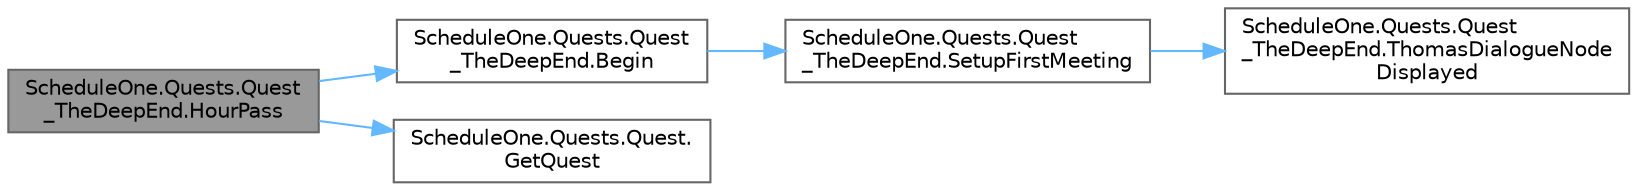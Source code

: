 digraph "ScheduleOne.Quests.Quest_TheDeepEnd.HourPass"
{
 // LATEX_PDF_SIZE
  bgcolor="transparent";
  edge [fontname=Helvetica,fontsize=10,labelfontname=Helvetica,labelfontsize=10];
  node [fontname=Helvetica,fontsize=10,shape=box,height=0.2,width=0.4];
  rankdir="LR";
  Node1 [id="Node000001",label="ScheduleOne.Quests.Quest\l_TheDeepEnd.HourPass",height=0.2,width=0.4,color="gray40", fillcolor="grey60", style="filled", fontcolor="black",tooltip=" "];
  Node1 -> Node2 [id="edge1_Node000001_Node000002",color="steelblue1",style="solid",tooltip=" "];
  Node2 [id="Node000002",label="ScheduleOne.Quests.Quest\l_TheDeepEnd.Begin",height=0.2,width=0.4,color="grey40", fillcolor="white", style="filled",URL="$class_schedule_one_1_1_quests_1_1_quest___the_deep_end.html#a1557ede519ebba61f7485d5c43c60472",tooltip=" "];
  Node2 -> Node3 [id="edge2_Node000002_Node000003",color="steelblue1",style="solid",tooltip=" "];
  Node3 [id="Node000003",label="ScheduleOne.Quests.Quest\l_TheDeepEnd.SetupFirstMeeting",height=0.2,width=0.4,color="grey40", fillcolor="white", style="filled",URL="$class_schedule_one_1_1_quests_1_1_quest___the_deep_end.html#a8b777fcd327bd351000c9169d543fb40",tooltip=" "];
  Node3 -> Node4 [id="edge3_Node000003_Node000004",color="steelblue1",style="solid",tooltip=" "];
  Node4 [id="Node000004",label="ScheduleOne.Quests.Quest\l_TheDeepEnd.ThomasDialogueNode\lDisplayed",height=0.2,width=0.4,color="grey40", fillcolor="white", style="filled",URL="$class_schedule_one_1_1_quests_1_1_quest___the_deep_end.html#a6fcf5c2d6df1e3c7fe6b8809aaa98e71",tooltip=" "];
  Node1 -> Node5 [id="edge4_Node000001_Node000005",color="steelblue1",style="solid",tooltip=" "];
  Node5 [id="Node000005",label="ScheduleOne.Quests.Quest.\lGetQuest",height=0.2,width=0.4,color="grey40", fillcolor="white", style="filled",URL="$class_schedule_one_1_1_quests_1_1_quest.html#a36c54811202d96e5f1d325687e473d57",tooltip=" "];
}
